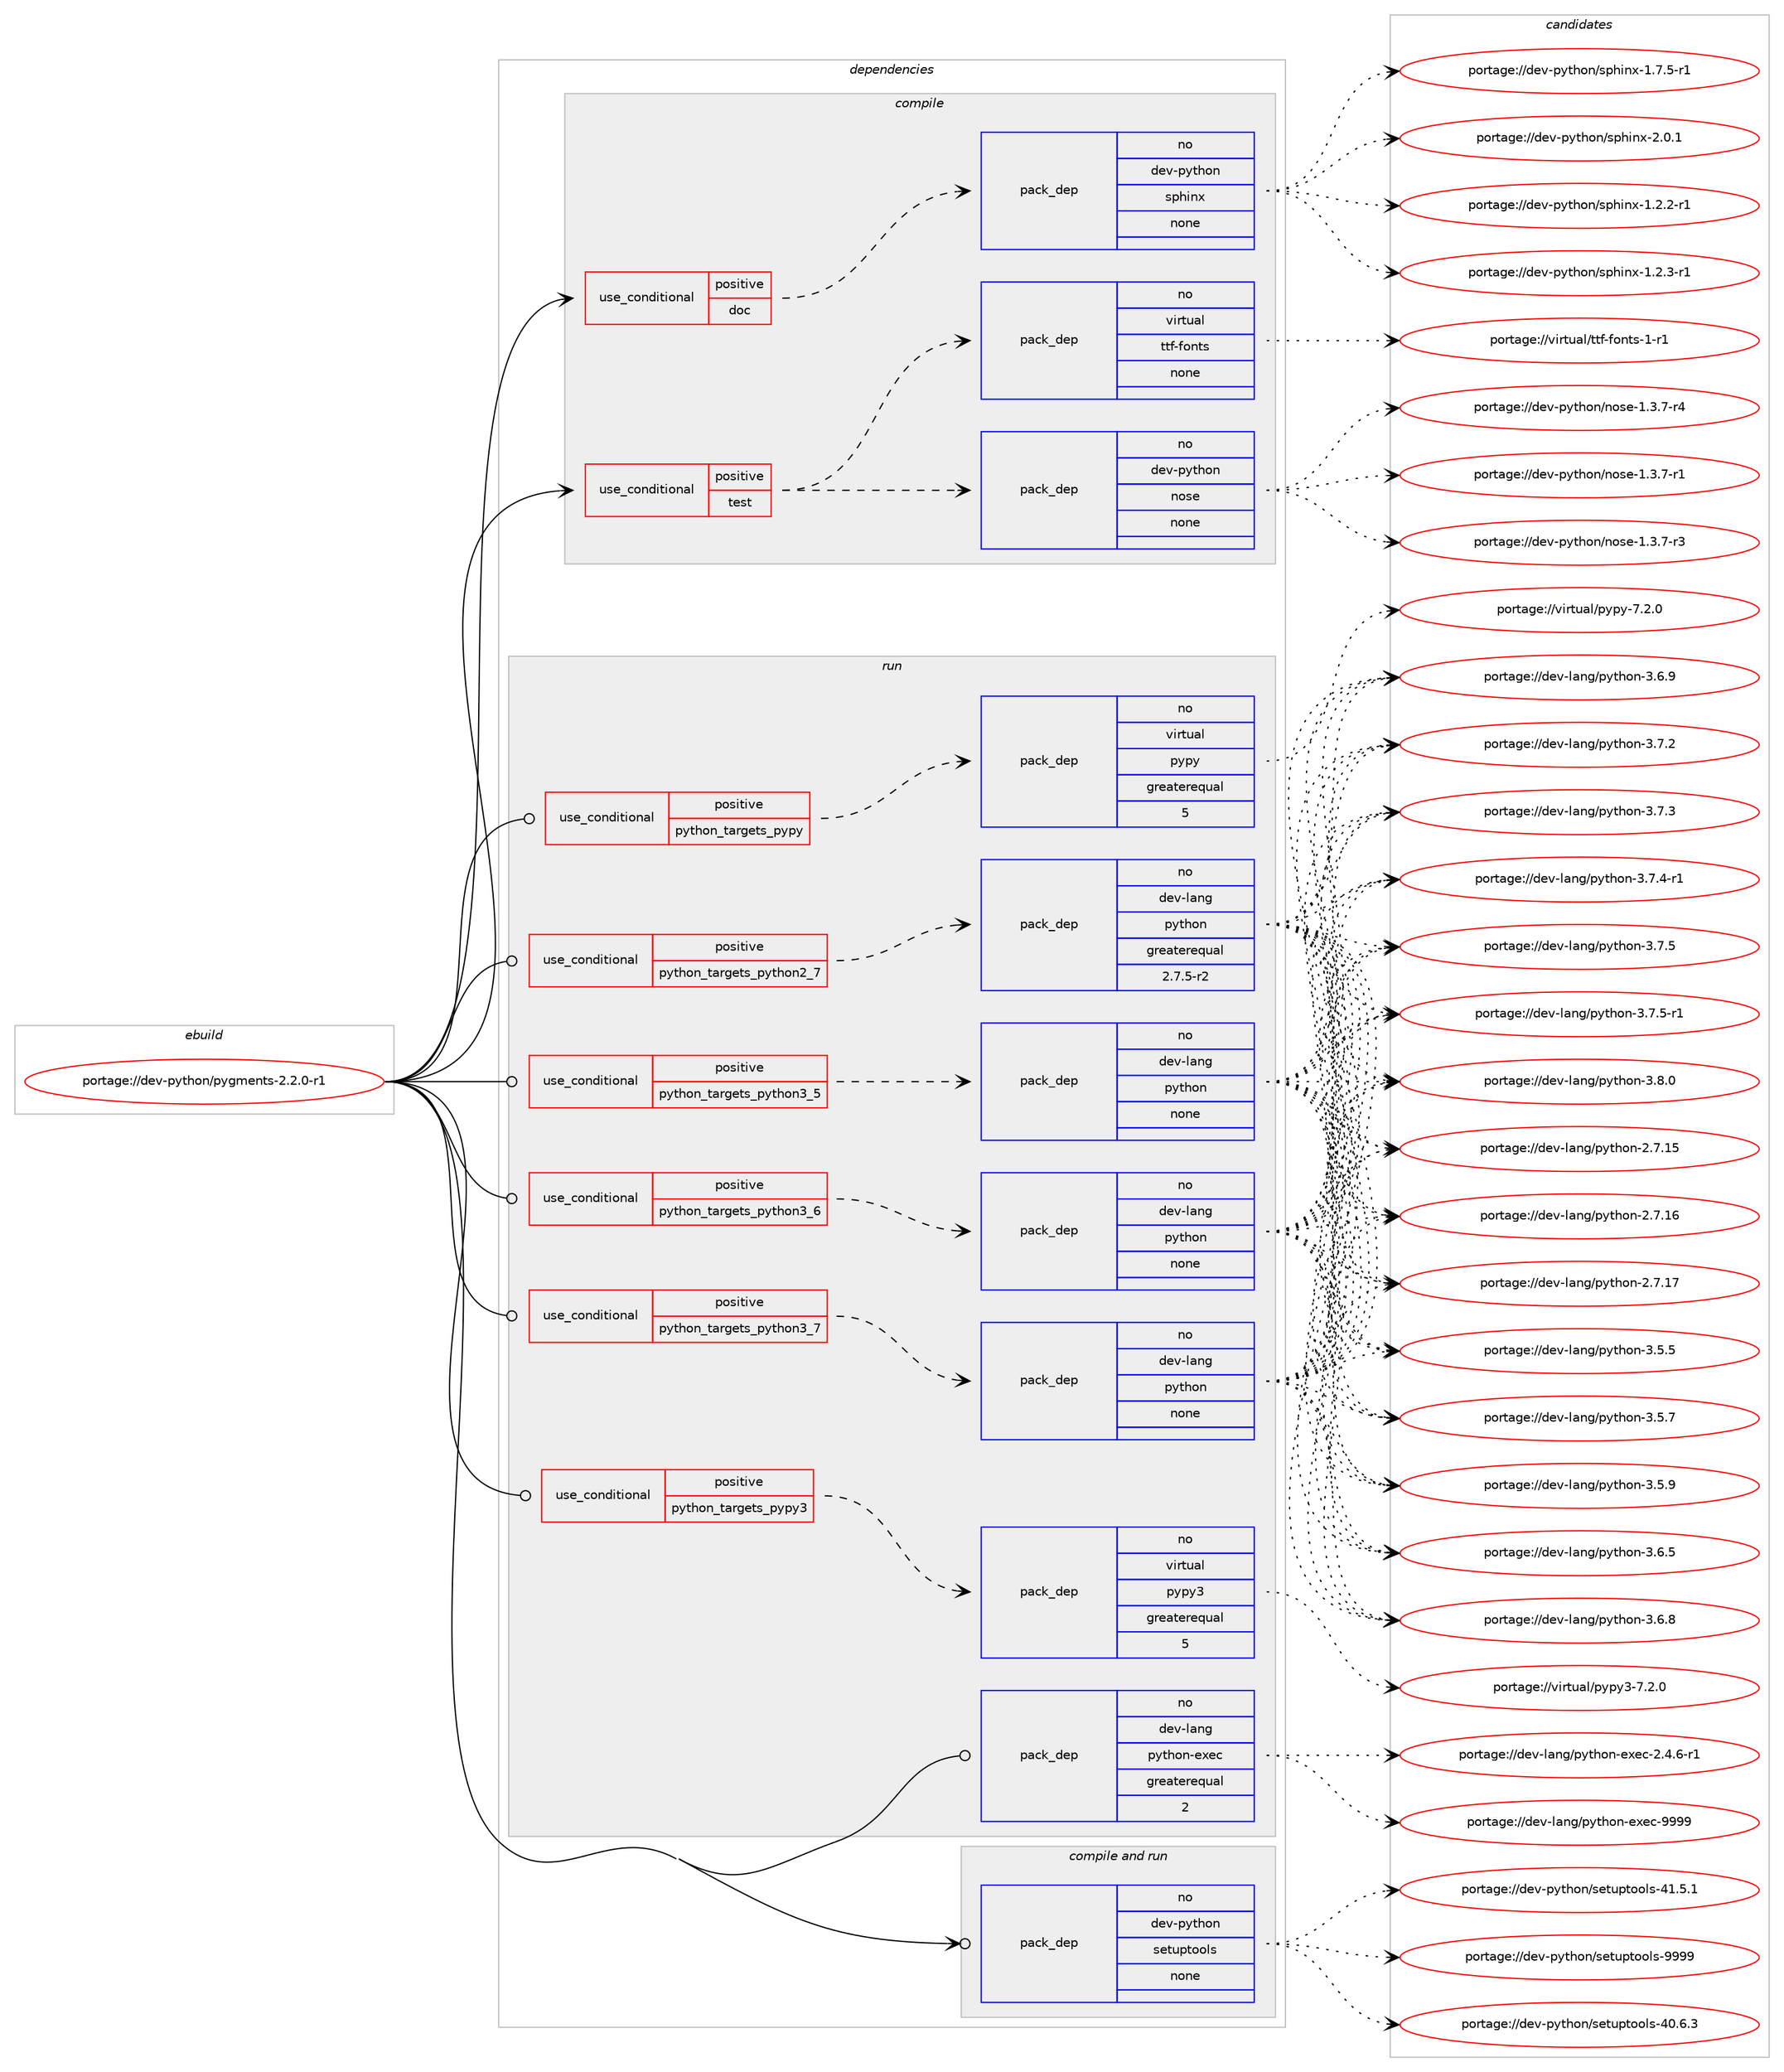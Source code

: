 digraph prolog {

# *************
# Graph options
# *************

newrank=true;
concentrate=true;
compound=true;
graph [rankdir=LR,fontname=Helvetica,fontsize=10,ranksep=1.5];#, ranksep=2.5, nodesep=0.2];
edge  [arrowhead=vee];
node  [fontname=Helvetica,fontsize=10];

# **********
# The ebuild
# **********

subgraph cluster_leftcol {
color=gray;
rank=same;
label=<<i>ebuild</i>>;
id [label="portage://dev-python/pygments-2.2.0-r1", color=red, width=4, href="../dev-python/pygments-2.2.0-r1.svg"];
}

# ****************
# The dependencies
# ****************

subgraph cluster_midcol {
color=gray;
label=<<i>dependencies</i>>;
subgraph cluster_compile {
fillcolor="#eeeeee";
style=filled;
label=<<i>compile</i>>;
subgraph cond35243 {
dependency161034 [label=<<TABLE BORDER="0" CELLBORDER="1" CELLSPACING="0" CELLPADDING="4"><TR><TD ROWSPAN="3" CELLPADDING="10">use_conditional</TD></TR><TR><TD>positive</TD></TR><TR><TD>doc</TD></TR></TABLE>>, shape=none, color=red];
subgraph pack122426 {
dependency161035 [label=<<TABLE BORDER="0" CELLBORDER="1" CELLSPACING="0" CELLPADDING="4" WIDTH="220"><TR><TD ROWSPAN="6" CELLPADDING="30">pack_dep</TD></TR><TR><TD WIDTH="110">no</TD></TR><TR><TD>dev-python</TD></TR><TR><TD>sphinx</TD></TR><TR><TD>none</TD></TR><TR><TD></TD></TR></TABLE>>, shape=none, color=blue];
}
dependency161034:e -> dependency161035:w [weight=20,style="dashed",arrowhead="vee"];
}
id:e -> dependency161034:w [weight=20,style="solid",arrowhead="vee"];
subgraph cond35244 {
dependency161036 [label=<<TABLE BORDER="0" CELLBORDER="1" CELLSPACING="0" CELLPADDING="4"><TR><TD ROWSPAN="3" CELLPADDING="10">use_conditional</TD></TR><TR><TD>positive</TD></TR><TR><TD>test</TD></TR></TABLE>>, shape=none, color=red];
subgraph pack122427 {
dependency161037 [label=<<TABLE BORDER="0" CELLBORDER="1" CELLSPACING="0" CELLPADDING="4" WIDTH="220"><TR><TD ROWSPAN="6" CELLPADDING="30">pack_dep</TD></TR><TR><TD WIDTH="110">no</TD></TR><TR><TD>dev-python</TD></TR><TR><TD>nose</TD></TR><TR><TD>none</TD></TR><TR><TD></TD></TR></TABLE>>, shape=none, color=blue];
}
dependency161036:e -> dependency161037:w [weight=20,style="dashed",arrowhead="vee"];
subgraph pack122428 {
dependency161038 [label=<<TABLE BORDER="0" CELLBORDER="1" CELLSPACING="0" CELLPADDING="4" WIDTH="220"><TR><TD ROWSPAN="6" CELLPADDING="30">pack_dep</TD></TR><TR><TD WIDTH="110">no</TD></TR><TR><TD>virtual</TD></TR><TR><TD>ttf-fonts</TD></TR><TR><TD>none</TD></TR><TR><TD></TD></TR></TABLE>>, shape=none, color=blue];
}
dependency161036:e -> dependency161038:w [weight=20,style="dashed",arrowhead="vee"];
}
id:e -> dependency161036:w [weight=20,style="solid",arrowhead="vee"];
}
subgraph cluster_compileandrun {
fillcolor="#eeeeee";
style=filled;
label=<<i>compile and run</i>>;
subgraph pack122429 {
dependency161039 [label=<<TABLE BORDER="0" CELLBORDER="1" CELLSPACING="0" CELLPADDING="4" WIDTH="220"><TR><TD ROWSPAN="6" CELLPADDING="30">pack_dep</TD></TR><TR><TD WIDTH="110">no</TD></TR><TR><TD>dev-python</TD></TR><TR><TD>setuptools</TD></TR><TR><TD>none</TD></TR><TR><TD></TD></TR></TABLE>>, shape=none, color=blue];
}
id:e -> dependency161039:w [weight=20,style="solid",arrowhead="odotvee"];
}
subgraph cluster_run {
fillcolor="#eeeeee";
style=filled;
label=<<i>run</i>>;
subgraph cond35245 {
dependency161040 [label=<<TABLE BORDER="0" CELLBORDER="1" CELLSPACING="0" CELLPADDING="4"><TR><TD ROWSPAN="3" CELLPADDING="10">use_conditional</TD></TR><TR><TD>positive</TD></TR><TR><TD>python_targets_pypy</TD></TR></TABLE>>, shape=none, color=red];
subgraph pack122430 {
dependency161041 [label=<<TABLE BORDER="0" CELLBORDER="1" CELLSPACING="0" CELLPADDING="4" WIDTH="220"><TR><TD ROWSPAN="6" CELLPADDING="30">pack_dep</TD></TR><TR><TD WIDTH="110">no</TD></TR><TR><TD>virtual</TD></TR><TR><TD>pypy</TD></TR><TR><TD>greaterequal</TD></TR><TR><TD>5</TD></TR></TABLE>>, shape=none, color=blue];
}
dependency161040:e -> dependency161041:w [weight=20,style="dashed",arrowhead="vee"];
}
id:e -> dependency161040:w [weight=20,style="solid",arrowhead="odot"];
subgraph cond35246 {
dependency161042 [label=<<TABLE BORDER="0" CELLBORDER="1" CELLSPACING="0" CELLPADDING="4"><TR><TD ROWSPAN="3" CELLPADDING="10">use_conditional</TD></TR><TR><TD>positive</TD></TR><TR><TD>python_targets_pypy3</TD></TR></TABLE>>, shape=none, color=red];
subgraph pack122431 {
dependency161043 [label=<<TABLE BORDER="0" CELLBORDER="1" CELLSPACING="0" CELLPADDING="4" WIDTH="220"><TR><TD ROWSPAN="6" CELLPADDING="30">pack_dep</TD></TR><TR><TD WIDTH="110">no</TD></TR><TR><TD>virtual</TD></TR><TR><TD>pypy3</TD></TR><TR><TD>greaterequal</TD></TR><TR><TD>5</TD></TR></TABLE>>, shape=none, color=blue];
}
dependency161042:e -> dependency161043:w [weight=20,style="dashed",arrowhead="vee"];
}
id:e -> dependency161042:w [weight=20,style="solid",arrowhead="odot"];
subgraph cond35247 {
dependency161044 [label=<<TABLE BORDER="0" CELLBORDER="1" CELLSPACING="0" CELLPADDING="4"><TR><TD ROWSPAN="3" CELLPADDING="10">use_conditional</TD></TR><TR><TD>positive</TD></TR><TR><TD>python_targets_python2_7</TD></TR></TABLE>>, shape=none, color=red];
subgraph pack122432 {
dependency161045 [label=<<TABLE BORDER="0" CELLBORDER="1" CELLSPACING="0" CELLPADDING="4" WIDTH="220"><TR><TD ROWSPAN="6" CELLPADDING="30">pack_dep</TD></TR><TR><TD WIDTH="110">no</TD></TR><TR><TD>dev-lang</TD></TR><TR><TD>python</TD></TR><TR><TD>greaterequal</TD></TR><TR><TD>2.7.5-r2</TD></TR></TABLE>>, shape=none, color=blue];
}
dependency161044:e -> dependency161045:w [weight=20,style="dashed",arrowhead="vee"];
}
id:e -> dependency161044:w [weight=20,style="solid",arrowhead="odot"];
subgraph cond35248 {
dependency161046 [label=<<TABLE BORDER="0" CELLBORDER="1" CELLSPACING="0" CELLPADDING="4"><TR><TD ROWSPAN="3" CELLPADDING="10">use_conditional</TD></TR><TR><TD>positive</TD></TR><TR><TD>python_targets_python3_5</TD></TR></TABLE>>, shape=none, color=red];
subgraph pack122433 {
dependency161047 [label=<<TABLE BORDER="0" CELLBORDER="1" CELLSPACING="0" CELLPADDING="4" WIDTH="220"><TR><TD ROWSPAN="6" CELLPADDING="30">pack_dep</TD></TR><TR><TD WIDTH="110">no</TD></TR><TR><TD>dev-lang</TD></TR><TR><TD>python</TD></TR><TR><TD>none</TD></TR><TR><TD></TD></TR></TABLE>>, shape=none, color=blue];
}
dependency161046:e -> dependency161047:w [weight=20,style="dashed",arrowhead="vee"];
}
id:e -> dependency161046:w [weight=20,style="solid",arrowhead="odot"];
subgraph cond35249 {
dependency161048 [label=<<TABLE BORDER="0" CELLBORDER="1" CELLSPACING="0" CELLPADDING="4"><TR><TD ROWSPAN="3" CELLPADDING="10">use_conditional</TD></TR><TR><TD>positive</TD></TR><TR><TD>python_targets_python3_6</TD></TR></TABLE>>, shape=none, color=red];
subgraph pack122434 {
dependency161049 [label=<<TABLE BORDER="0" CELLBORDER="1" CELLSPACING="0" CELLPADDING="4" WIDTH="220"><TR><TD ROWSPAN="6" CELLPADDING="30">pack_dep</TD></TR><TR><TD WIDTH="110">no</TD></TR><TR><TD>dev-lang</TD></TR><TR><TD>python</TD></TR><TR><TD>none</TD></TR><TR><TD></TD></TR></TABLE>>, shape=none, color=blue];
}
dependency161048:e -> dependency161049:w [weight=20,style="dashed",arrowhead="vee"];
}
id:e -> dependency161048:w [weight=20,style="solid",arrowhead="odot"];
subgraph cond35250 {
dependency161050 [label=<<TABLE BORDER="0" CELLBORDER="1" CELLSPACING="0" CELLPADDING="4"><TR><TD ROWSPAN="3" CELLPADDING="10">use_conditional</TD></TR><TR><TD>positive</TD></TR><TR><TD>python_targets_python3_7</TD></TR></TABLE>>, shape=none, color=red];
subgraph pack122435 {
dependency161051 [label=<<TABLE BORDER="0" CELLBORDER="1" CELLSPACING="0" CELLPADDING="4" WIDTH="220"><TR><TD ROWSPAN="6" CELLPADDING="30">pack_dep</TD></TR><TR><TD WIDTH="110">no</TD></TR><TR><TD>dev-lang</TD></TR><TR><TD>python</TD></TR><TR><TD>none</TD></TR><TR><TD></TD></TR></TABLE>>, shape=none, color=blue];
}
dependency161050:e -> dependency161051:w [weight=20,style="dashed",arrowhead="vee"];
}
id:e -> dependency161050:w [weight=20,style="solid",arrowhead="odot"];
subgraph pack122436 {
dependency161052 [label=<<TABLE BORDER="0" CELLBORDER="1" CELLSPACING="0" CELLPADDING="4" WIDTH="220"><TR><TD ROWSPAN="6" CELLPADDING="30">pack_dep</TD></TR><TR><TD WIDTH="110">no</TD></TR><TR><TD>dev-lang</TD></TR><TR><TD>python-exec</TD></TR><TR><TD>greaterequal</TD></TR><TR><TD>2</TD></TR></TABLE>>, shape=none, color=blue];
}
id:e -> dependency161052:w [weight=20,style="solid",arrowhead="odot"];
}
}

# **************
# The candidates
# **************

subgraph cluster_choices {
rank=same;
color=gray;
label=<<i>candidates</i>>;

subgraph choice122426 {
color=black;
nodesep=1;
choiceportage10010111845112121116104111110471151121041051101204549465046504511449 [label="portage://dev-python/sphinx-1.2.2-r1", color=red, width=4,href="../dev-python/sphinx-1.2.2-r1.svg"];
choiceportage10010111845112121116104111110471151121041051101204549465046514511449 [label="portage://dev-python/sphinx-1.2.3-r1", color=red, width=4,href="../dev-python/sphinx-1.2.3-r1.svg"];
choiceportage10010111845112121116104111110471151121041051101204549465546534511449 [label="portage://dev-python/sphinx-1.7.5-r1", color=red, width=4,href="../dev-python/sphinx-1.7.5-r1.svg"];
choiceportage1001011184511212111610411111047115112104105110120455046484649 [label="portage://dev-python/sphinx-2.0.1", color=red, width=4,href="../dev-python/sphinx-2.0.1.svg"];
dependency161035:e -> choiceportage10010111845112121116104111110471151121041051101204549465046504511449:w [style=dotted,weight="100"];
dependency161035:e -> choiceportage10010111845112121116104111110471151121041051101204549465046514511449:w [style=dotted,weight="100"];
dependency161035:e -> choiceportage10010111845112121116104111110471151121041051101204549465546534511449:w [style=dotted,weight="100"];
dependency161035:e -> choiceportage1001011184511212111610411111047115112104105110120455046484649:w [style=dotted,weight="100"];
}
subgraph choice122427 {
color=black;
nodesep=1;
choiceportage10010111845112121116104111110471101111151014549465146554511449 [label="portage://dev-python/nose-1.3.7-r1", color=red, width=4,href="../dev-python/nose-1.3.7-r1.svg"];
choiceportage10010111845112121116104111110471101111151014549465146554511451 [label="portage://dev-python/nose-1.3.7-r3", color=red, width=4,href="../dev-python/nose-1.3.7-r3.svg"];
choiceportage10010111845112121116104111110471101111151014549465146554511452 [label="portage://dev-python/nose-1.3.7-r4", color=red, width=4,href="../dev-python/nose-1.3.7-r4.svg"];
dependency161037:e -> choiceportage10010111845112121116104111110471101111151014549465146554511449:w [style=dotted,weight="100"];
dependency161037:e -> choiceportage10010111845112121116104111110471101111151014549465146554511451:w [style=dotted,weight="100"];
dependency161037:e -> choiceportage10010111845112121116104111110471101111151014549465146554511452:w [style=dotted,weight="100"];
}
subgraph choice122428 {
color=black;
nodesep=1;
choiceportage11810511411611797108471161161024510211111011611545494511449 [label="portage://virtual/ttf-fonts-1-r1", color=red, width=4,href="../virtual/ttf-fonts-1-r1.svg"];
dependency161038:e -> choiceportage11810511411611797108471161161024510211111011611545494511449:w [style=dotted,weight="100"];
}
subgraph choice122429 {
color=black;
nodesep=1;
choiceportage100101118451121211161041111104711510111611711211611111110811545524846544651 [label="portage://dev-python/setuptools-40.6.3", color=red, width=4,href="../dev-python/setuptools-40.6.3.svg"];
choiceportage100101118451121211161041111104711510111611711211611111110811545524946534649 [label="portage://dev-python/setuptools-41.5.1", color=red, width=4,href="../dev-python/setuptools-41.5.1.svg"];
choiceportage10010111845112121116104111110471151011161171121161111111081154557575757 [label="portage://dev-python/setuptools-9999", color=red, width=4,href="../dev-python/setuptools-9999.svg"];
dependency161039:e -> choiceportage100101118451121211161041111104711510111611711211611111110811545524846544651:w [style=dotted,weight="100"];
dependency161039:e -> choiceportage100101118451121211161041111104711510111611711211611111110811545524946534649:w [style=dotted,weight="100"];
dependency161039:e -> choiceportage10010111845112121116104111110471151011161171121161111111081154557575757:w [style=dotted,weight="100"];
}
subgraph choice122430 {
color=black;
nodesep=1;
choiceportage1181051141161179710847112121112121455546504648 [label="portage://virtual/pypy-7.2.0", color=red, width=4,href="../virtual/pypy-7.2.0.svg"];
dependency161041:e -> choiceportage1181051141161179710847112121112121455546504648:w [style=dotted,weight="100"];
}
subgraph choice122431 {
color=black;
nodesep=1;
choiceportage118105114116117971084711212111212151455546504648 [label="portage://virtual/pypy3-7.2.0", color=red, width=4,href="../virtual/pypy3-7.2.0.svg"];
dependency161043:e -> choiceportage118105114116117971084711212111212151455546504648:w [style=dotted,weight="100"];
}
subgraph choice122432 {
color=black;
nodesep=1;
choiceportage10010111845108971101034711212111610411111045504655464953 [label="portage://dev-lang/python-2.7.15", color=red, width=4,href="../dev-lang/python-2.7.15.svg"];
choiceportage10010111845108971101034711212111610411111045504655464954 [label="portage://dev-lang/python-2.7.16", color=red, width=4,href="../dev-lang/python-2.7.16.svg"];
choiceportage10010111845108971101034711212111610411111045504655464955 [label="portage://dev-lang/python-2.7.17", color=red, width=4,href="../dev-lang/python-2.7.17.svg"];
choiceportage100101118451089711010347112121116104111110455146534653 [label="portage://dev-lang/python-3.5.5", color=red, width=4,href="../dev-lang/python-3.5.5.svg"];
choiceportage100101118451089711010347112121116104111110455146534655 [label="portage://dev-lang/python-3.5.7", color=red, width=4,href="../dev-lang/python-3.5.7.svg"];
choiceportage100101118451089711010347112121116104111110455146534657 [label="portage://dev-lang/python-3.5.9", color=red, width=4,href="../dev-lang/python-3.5.9.svg"];
choiceportage100101118451089711010347112121116104111110455146544653 [label="portage://dev-lang/python-3.6.5", color=red, width=4,href="../dev-lang/python-3.6.5.svg"];
choiceportage100101118451089711010347112121116104111110455146544656 [label="portage://dev-lang/python-3.6.8", color=red, width=4,href="../dev-lang/python-3.6.8.svg"];
choiceportage100101118451089711010347112121116104111110455146544657 [label="portage://dev-lang/python-3.6.9", color=red, width=4,href="../dev-lang/python-3.6.9.svg"];
choiceportage100101118451089711010347112121116104111110455146554650 [label="portage://dev-lang/python-3.7.2", color=red, width=4,href="../dev-lang/python-3.7.2.svg"];
choiceportage100101118451089711010347112121116104111110455146554651 [label="portage://dev-lang/python-3.7.3", color=red, width=4,href="../dev-lang/python-3.7.3.svg"];
choiceportage1001011184510897110103471121211161041111104551465546524511449 [label="portage://dev-lang/python-3.7.4-r1", color=red, width=4,href="../dev-lang/python-3.7.4-r1.svg"];
choiceportage100101118451089711010347112121116104111110455146554653 [label="portage://dev-lang/python-3.7.5", color=red, width=4,href="../dev-lang/python-3.7.5.svg"];
choiceportage1001011184510897110103471121211161041111104551465546534511449 [label="portage://dev-lang/python-3.7.5-r1", color=red, width=4,href="../dev-lang/python-3.7.5-r1.svg"];
choiceportage100101118451089711010347112121116104111110455146564648 [label="portage://dev-lang/python-3.8.0", color=red, width=4,href="../dev-lang/python-3.8.0.svg"];
dependency161045:e -> choiceportage10010111845108971101034711212111610411111045504655464953:w [style=dotted,weight="100"];
dependency161045:e -> choiceportage10010111845108971101034711212111610411111045504655464954:w [style=dotted,weight="100"];
dependency161045:e -> choiceportage10010111845108971101034711212111610411111045504655464955:w [style=dotted,weight="100"];
dependency161045:e -> choiceportage100101118451089711010347112121116104111110455146534653:w [style=dotted,weight="100"];
dependency161045:e -> choiceportage100101118451089711010347112121116104111110455146534655:w [style=dotted,weight="100"];
dependency161045:e -> choiceportage100101118451089711010347112121116104111110455146534657:w [style=dotted,weight="100"];
dependency161045:e -> choiceportage100101118451089711010347112121116104111110455146544653:w [style=dotted,weight="100"];
dependency161045:e -> choiceportage100101118451089711010347112121116104111110455146544656:w [style=dotted,weight="100"];
dependency161045:e -> choiceportage100101118451089711010347112121116104111110455146544657:w [style=dotted,weight="100"];
dependency161045:e -> choiceportage100101118451089711010347112121116104111110455146554650:w [style=dotted,weight="100"];
dependency161045:e -> choiceportage100101118451089711010347112121116104111110455146554651:w [style=dotted,weight="100"];
dependency161045:e -> choiceportage1001011184510897110103471121211161041111104551465546524511449:w [style=dotted,weight="100"];
dependency161045:e -> choiceportage100101118451089711010347112121116104111110455146554653:w [style=dotted,weight="100"];
dependency161045:e -> choiceportage1001011184510897110103471121211161041111104551465546534511449:w [style=dotted,weight="100"];
dependency161045:e -> choiceportage100101118451089711010347112121116104111110455146564648:w [style=dotted,weight="100"];
}
subgraph choice122433 {
color=black;
nodesep=1;
choiceportage10010111845108971101034711212111610411111045504655464953 [label="portage://dev-lang/python-2.7.15", color=red, width=4,href="../dev-lang/python-2.7.15.svg"];
choiceportage10010111845108971101034711212111610411111045504655464954 [label="portage://dev-lang/python-2.7.16", color=red, width=4,href="../dev-lang/python-2.7.16.svg"];
choiceportage10010111845108971101034711212111610411111045504655464955 [label="portage://dev-lang/python-2.7.17", color=red, width=4,href="../dev-lang/python-2.7.17.svg"];
choiceportage100101118451089711010347112121116104111110455146534653 [label="portage://dev-lang/python-3.5.5", color=red, width=4,href="../dev-lang/python-3.5.5.svg"];
choiceportage100101118451089711010347112121116104111110455146534655 [label="portage://dev-lang/python-3.5.7", color=red, width=4,href="../dev-lang/python-3.5.7.svg"];
choiceportage100101118451089711010347112121116104111110455146534657 [label="portage://dev-lang/python-3.5.9", color=red, width=4,href="../dev-lang/python-3.5.9.svg"];
choiceportage100101118451089711010347112121116104111110455146544653 [label="portage://dev-lang/python-3.6.5", color=red, width=4,href="../dev-lang/python-3.6.5.svg"];
choiceportage100101118451089711010347112121116104111110455146544656 [label="portage://dev-lang/python-3.6.8", color=red, width=4,href="../dev-lang/python-3.6.8.svg"];
choiceportage100101118451089711010347112121116104111110455146544657 [label="portage://dev-lang/python-3.6.9", color=red, width=4,href="../dev-lang/python-3.6.9.svg"];
choiceportage100101118451089711010347112121116104111110455146554650 [label="portage://dev-lang/python-3.7.2", color=red, width=4,href="../dev-lang/python-3.7.2.svg"];
choiceportage100101118451089711010347112121116104111110455146554651 [label="portage://dev-lang/python-3.7.3", color=red, width=4,href="../dev-lang/python-3.7.3.svg"];
choiceportage1001011184510897110103471121211161041111104551465546524511449 [label="portage://dev-lang/python-3.7.4-r1", color=red, width=4,href="../dev-lang/python-3.7.4-r1.svg"];
choiceportage100101118451089711010347112121116104111110455146554653 [label="portage://dev-lang/python-3.7.5", color=red, width=4,href="../dev-lang/python-3.7.5.svg"];
choiceportage1001011184510897110103471121211161041111104551465546534511449 [label="portage://dev-lang/python-3.7.5-r1", color=red, width=4,href="../dev-lang/python-3.7.5-r1.svg"];
choiceportage100101118451089711010347112121116104111110455146564648 [label="portage://dev-lang/python-3.8.0", color=red, width=4,href="../dev-lang/python-3.8.0.svg"];
dependency161047:e -> choiceportage10010111845108971101034711212111610411111045504655464953:w [style=dotted,weight="100"];
dependency161047:e -> choiceportage10010111845108971101034711212111610411111045504655464954:w [style=dotted,weight="100"];
dependency161047:e -> choiceportage10010111845108971101034711212111610411111045504655464955:w [style=dotted,weight="100"];
dependency161047:e -> choiceportage100101118451089711010347112121116104111110455146534653:w [style=dotted,weight="100"];
dependency161047:e -> choiceportage100101118451089711010347112121116104111110455146534655:w [style=dotted,weight="100"];
dependency161047:e -> choiceportage100101118451089711010347112121116104111110455146534657:w [style=dotted,weight="100"];
dependency161047:e -> choiceportage100101118451089711010347112121116104111110455146544653:w [style=dotted,weight="100"];
dependency161047:e -> choiceportage100101118451089711010347112121116104111110455146544656:w [style=dotted,weight="100"];
dependency161047:e -> choiceportage100101118451089711010347112121116104111110455146544657:w [style=dotted,weight="100"];
dependency161047:e -> choiceportage100101118451089711010347112121116104111110455146554650:w [style=dotted,weight="100"];
dependency161047:e -> choiceportage100101118451089711010347112121116104111110455146554651:w [style=dotted,weight="100"];
dependency161047:e -> choiceportage1001011184510897110103471121211161041111104551465546524511449:w [style=dotted,weight="100"];
dependency161047:e -> choiceportage100101118451089711010347112121116104111110455146554653:w [style=dotted,weight="100"];
dependency161047:e -> choiceportage1001011184510897110103471121211161041111104551465546534511449:w [style=dotted,weight="100"];
dependency161047:e -> choiceportage100101118451089711010347112121116104111110455146564648:w [style=dotted,weight="100"];
}
subgraph choice122434 {
color=black;
nodesep=1;
choiceportage10010111845108971101034711212111610411111045504655464953 [label="portage://dev-lang/python-2.7.15", color=red, width=4,href="../dev-lang/python-2.7.15.svg"];
choiceportage10010111845108971101034711212111610411111045504655464954 [label="portage://dev-lang/python-2.7.16", color=red, width=4,href="../dev-lang/python-2.7.16.svg"];
choiceportage10010111845108971101034711212111610411111045504655464955 [label="portage://dev-lang/python-2.7.17", color=red, width=4,href="../dev-lang/python-2.7.17.svg"];
choiceportage100101118451089711010347112121116104111110455146534653 [label="portage://dev-lang/python-3.5.5", color=red, width=4,href="../dev-lang/python-3.5.5.svg"];
choiceportage100101118451089711010347112121116104111110455146534655 [label="portage://dev-lang/python-3.5.7", color=red, width=4,href="../dev-lang/python-3.5.7.svg"];
choiceportage100101118451089711010347112121116104111110455146534657 [label="portage://dev-lang/python-3.5.9", color=red, width=4,href="../dev-lang/python-3.5.9.svg"];
choiceportage100101118451089711010347112121116104111110455146544653 [label="portage://dev-lang/python-3.6.5", color=red, width=4,href="../dev-lang/python-3.6.5.svg"];
choiceportage100101118451089711010347112121116104111110455146544656 [label="portage://dev-lang/python-3.6.8", color=red, width=4,href="../dev-lang/python-3.6.8.svg"];
choiceportage100101118451089711010347112121116104111110455146544657 [label="portage://dev-lang/python-3.6.9", color=red, width=4,href="../dev-lang/python-3.6.9.svg"];
choiceportage100101118451089711010347112121116104111110455146554650 [label="portage://dev-lang/python-3.7.2", color=red, width=4,href="../dev-lang/python-3.7.2.svg"];
choiceportage100101118451089711010347112121116104111110455146554651 [label="portage://dev-lang/python-3.7.3", color=red, width=4,href="../dev-lang/python-3.7.3.svg"];
choiceportage1001011184510897110103471121211161041111104551465546524511449 [label="portage://dev-lang/python-3.7.4-r1", color=red, width=4,href="../dev-lang/python-3.7.4-r1.svg"];
choiceportage100101118451089711010347112121116104111110455146554653 [label="portage://dev-lang/python-3.7.5", color=red, width=4,href="../dev-lang/python-3.7.5.svg"];
choiceportage1001011184510897110103471121211161041111104551465546534511449 [label="portage://dev-lang/python-3.7.5-r1", color=red, width=4,href="../dev-lang/python-3.7.5-r1.svg"];
choiceportage100101118451089711010347112121116104111110455146564648 [label="portage://dev-lang/python-3.8.0", color=red, width=4,href="../dev-lang/python-3.8.0.svg"];
dependency161049:e -> choiceportage10010111845108971101034711212111610411111045504655464953:w [style=dotted,weight="100"];
dependency161049:e -> choiceportage10010111845108971101034711212111610411111045504655464954:w [style=dotted,weight="100"];
dependency161049:e -> choiceportage10010111845108971101034711212111610411111045504655464955:w [style=dotted,weight="100"];
dependency161049:e -> choiceportage100101118451089711010347112121116104111110455146534653:w [style=dotted,weight="100"];
dependency161049:e -> choiceportage100101118451089711010347112121116104111110455146534655:w [style=dotted,weight="100"];
dependency161049:e -> choiceportage100101118451089711010347112121116104111110455146534657:w [style=dotted,weight="100"];
dependency161049:e -> choiceportage100101118451089711010347112121116104111110455146544653:w [style=dotted,weight="100"];
dependency161049:e -> choiceportage100101118451089711010347112121116104111110455146544656:w [style=dotted,weight="100"];
dependency161049:e -> choiceportage100101118451089711010347112121116104111110455146544657:w [style=dotted,weight="100"];
dependency161049:e -> choiceportage100101118451089711010347112121116104111110455146554650:w [style=dotted,weight="100"];
dependency161049:e -> choiceportage100101118451089711010347112121116104111110455146554651:w [style=dotted,weight="100"];
dependency161049:e -> choiceportage1001011184510897110103471121211161041111104551465546524511449:w [style=dotted,weight="100"];
dependency161049:e -> choiceportage100101118451089711010347112121116104111110455146554653:w [style=dotted,weight="100"];
dependency161049:e -> choiceportage1001011184510897110103471121211161041111104551465546534511449:w [style=dotted,weight="100"];
dependency161049:e -> choiceportage100101118451089711010347112121116104111110455146564648:w [style=dotted,weight="100"];
}
subgraph choice122435 {
color=black;
nodesep=1;
choiceportage10010111845108971101034711212111610411111045504655464953 [label="portage://dev-lang/python-2.7.15", color=red, width=4,href="../dev-lang/python-2.7.15.svg"];
choiceportage10010111845108971101034711212111610411111045504655464954 [label="portage://dev-lang/python-2.7.16", color=red, width=4,href="../dev-lang/python-2.7.16.svg"];
choiceportage10010111845108971101034711212111610411111045504655464955 [label="portage://dev-lang/python-2.7.17", color=red, width=4,href="../dev-lang/python-2.7.17.svg"];
choiceportage100101118451089711010347112121116104111110455146534653 [label="portage://dev-lang/python-3.5.5", color=red, width=4,href="../dev-lang/python-3.5.5.svg"];
choiceportage100101118451089711010347112121116104111110455146534655 [label="portage://dev-lang/python-3.5.7", color=red, width=4,href="../dev-lang/python-3.5.7.svg"];
choiceportage100101118451089711010347112121116104111110455146534657 [label="portage://dev-lang/python-3.5.9", color=red, width=4,href="../dev-lang/python-3.5.9.svg"];
choiceportage100101118451089711010347112121116104111110455146544653 [label="portage://dev-lang/python-3.6.5", color=red, width=4,href="../dev-lang/python-3.6.5.svg"];
choiceportage100101118451089711010347112121116104111110455146544656 [label="portage://dev-lang/python-3.6.8", color=red, width=4,href="../dev-lang/python-3.6.8.svg"];
choiceportage100101118451089711010347112121116104111110455146544657 [label="portage://dev-lang/python-3.6.9", color=red, width=4,href="../dev-lang/python-3.6.9.svg"];
choiceportage100101118451089711010347112121116104111110455146554650 [label="portage://dev-lang/python-3.7.2", color=red, width=4,href="../dev-lang/python-3.7.2.svg"];
choiceportage100101118451089711010347112121116104111110455146554651 [label="portage://dev-lang/python-3.7.3", color=red, width=4,href="../dev-lang/python-3.7.3.svg"];
choiceportage1001011184510897110103471121211161041111104551465546524511449 [label="portage://dev-lang/python-3.7.4-r1", color=red, width=4,href="../dev-lang/python-3.7.4-r1.svg"];
choiceportage100101118451089711010347112121116104111110455146554653 [label="portage://dev-lang/python-3.7.5", color=red, width=4,href="../dev-lang/python-3.7.5.svg"];
choiceportage1001011184510897110103471121211161041111104551465546534511449 [label="portage://dev-lang/python-3.7.5-r1", color=red, width=4,href="../dev-lang/python-3.7.5-r1.svg"];
choiceportage100101118451089711010347112121116104111110455146564648 [label="portage://dev-lang/python-3.8.0", color=red, width=4,href="../dev-lang/python-3.8.0.svg"];
dependency161051:e -> choiceportage10010111845108971101034711212111610411111045504655464953:w [style=dotted,weight="100"];
dependency161051:e -> choiceportage10010111845108971101034711212111610411111045504655464954:w [style=dotted,weight="100"];
dependency161051:e -> choiceportage10010111845108971101034711212111610411111045504655464955:w [style=dotted,weight="100"];
dependency161051:e -> choiceportage100101118451089711010347112121116104111110455146534653:w [style=dotted,weight="100"];
dependency161051:e -> choiceportage100101118451089711010347112121116104111110455146534655:w [style=dotted,weight="100"];
dependency161051:e -> choiceportage100101118451089711010347112121116104111110455146534657:w [style=dotted,weight="100"];
dependency161051:e -> choiceportage100101118451089711010347112121116104111110455146544653:w [style=dotted,weight="100"];
dependency161051:e -> choiceportage100101118451089711010347112121116104111110455146544656:w [style=dotted,weight="100"];
dependency161051:e -> choiceportage100101118451089711010347112121116104111110455146544657:w [style=dotted,weight="100"];
dependency161051:e -> choiceportage100101118451089711010347112121116104111110455146554650:w [style=dotted,weight="100"];
dependency161051:e -> choiceportage100101118451089711010347112121116104111110455146554651:w [style=dotted,weight="100"];
dependency161051:e -> choiceportage1001011184510897110103471121211161041111104551465546524511449:w [style=dotted,weight="100"];
dependency161051:e -> choiceportage100101118451089711010347112121116104111110455146554653:w [style=dotted,weight="100"];
dependency161051:e -> choiceportage1001011184510897110103471121211161041111104551465546534511449:w [style=dotted,weight="100"];
dependency161051:e -> choiceportage100101118451089711010347112121116104111110455146564648:w [style=dotted,weight="100"];
}
subgraph choice122436 {
color=black;
nodesep=1;
choiceportage10010111845108971101034711212111610411111045101120101994550465246544511449 [label="portage://dev-lang/python-exec-2.4.6-r1", color=red, width=4,href="../dev-lang/python-exec-2.4.6-r1.svg"];
choiceportage10010111845108971101034711212111610411111045101120101994557575757 [label="portage://dev-lang/python-exec-9999", color=red, width=4,href="../dev-lang/python-exec-9999.svg"];
dependency161052:e -> choiceportage10010111845108971101034711212111610411111045101120101994550465246544511449:w [style=dotted,weight="100"];
dependency161052:e -> choiceportage10010111845108971101034711212111610411111045101120101994557575757:w [style=dotted,weight="100"];
}
}

}
